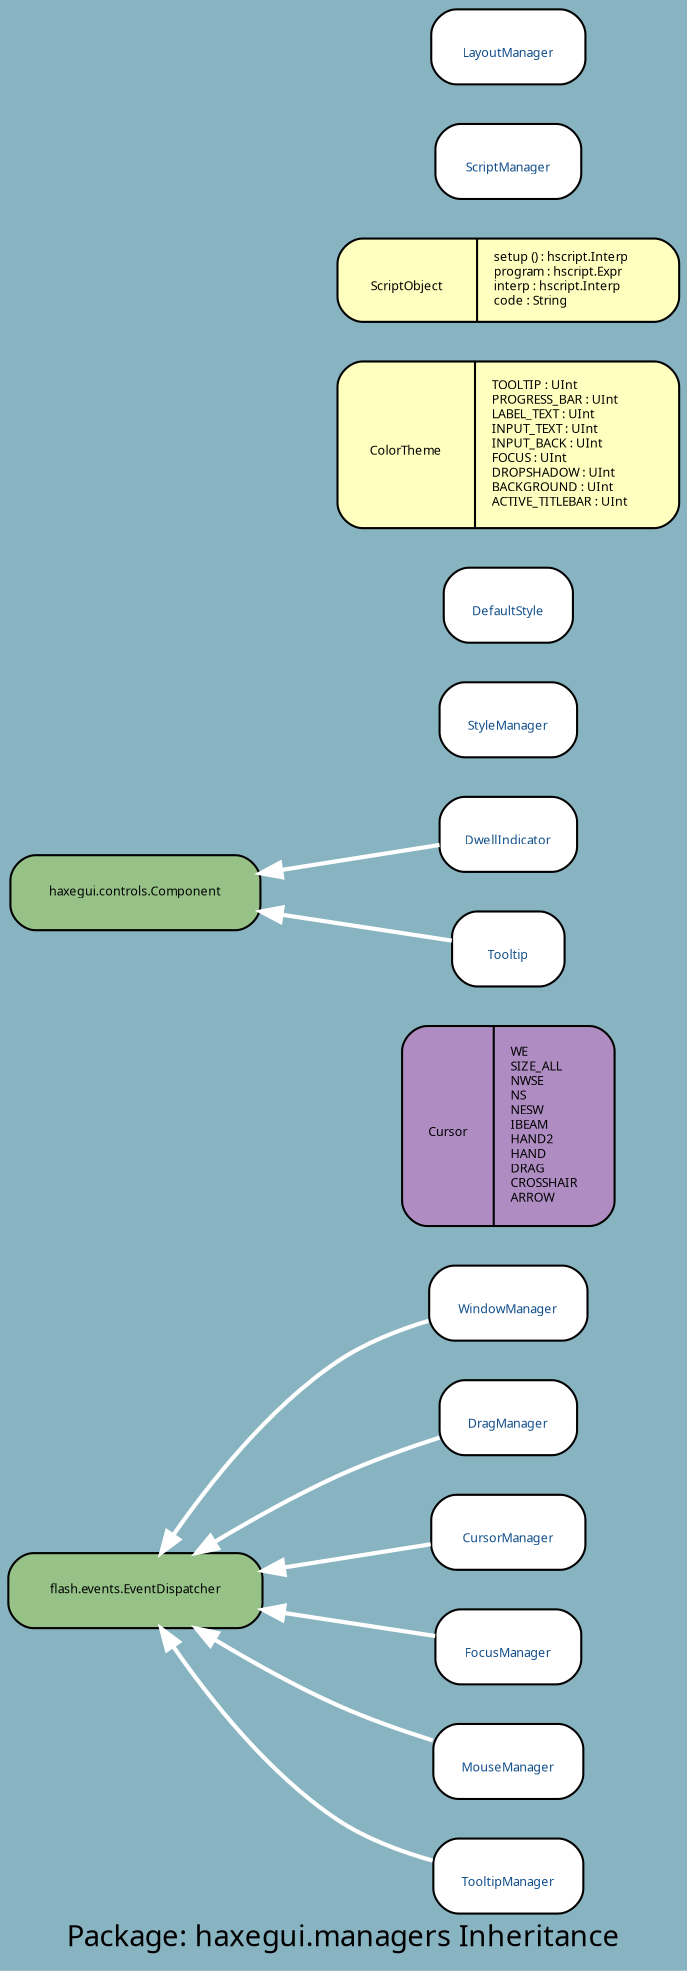 digraph uml {
	graph [label="Package: haxegui.managers Inheritance", ratio=compress, rankdir=RL, smoothing=avg_dist, overlap=compress, packMode="graph", labelloc=c, fontname="DejaVu Sans Condenesed", fontsize=14, bgcolor="#88B3C1", fontcolor=black];
	node [label="\N", style="rounded,filled", fillcolor="#96c288", fontcolor="#104E8B", fontname="FFF Harmony", fontsize=6, shape=record, color=black];
	edge [fontname=Sans, fontsize=8, minlen="1.2", color=black, fontcolor=black];
	graph [lp="163,12",
		bb="0,0,326,925"];
	"haxegui.managers.WindowManager" [label="{\nWindowManager}", fillcolor=white, URL="../types/haxegui/managers/WindowManager.html", tooltip="\nWindowManager", portPos=w, pos="243,313", rects="205,295,282,331", width="1.06", height="0.50"];
	"flash.events.EventDispatcher" [fontcolor=black, pos="62,178", rects="1,160,124,196", width="1.69", height="0.50"];
	"haxegui.managers.DragManager" [label="{\nDragManager}", fillcolor=white, URL="../types/haxegui/managers/DragManager.html", tooltip="\nDragManager", portPos=w, pos="243,259", rects="210,241,276,277", width="0.92", height="0.50"];
	"haxegui.managers.Cursor" [label="{\nCursor|WE\lSIZE_ALL\lNWSE\lNS\lNESW\lIBEAM\lHAND2\lHAND\lDRAG\lCROSSHAIR\lARROW\l}", fillcolor="#af8dc3", fontcolor=black, pos="243,397", rects="192,349,234,445 234,349,295,445", width="1.42", height="1.33"];
	"haxegui.managers.CursorManager" [label="{\nCursorManager}", fillcolor=white, URL="../types/haxegui/managers/CursorManager.html", tooltip="\nCursorManager", portPos=w, pos="243,205", rects="206,187,281,223", width="1.03", height="0.50"];
	"haxegui.managers.FocusManager" [label="{\nFocusManager}", fillcolor=white, URL="../types/haxegui/managers/FocusManager.html", tooltip="\nFocusManager", portPos=w, pos="243,151", rects="208,133,279,169", width="0.97", height="0.50"];
	"haxegui.managers.DwellIndicator" [label="{\nDwellIndicator}", fillcolor=white, URL="../types/haxegui/managers/DwellIndicator.html", tooltip="\nDwellIndicator", portPos=w, pos="243,535", rects="210,517,277,553", width="0.92", height="0.50"];
	"haxegui.controls.Component" [fontcolor=black, pos="62,508", rects="2,490,122,526", width="1.67", height="0.50"];
	"haxegui.managers.MouseManager" [label="{\nMouseManager}", fillcolor=white, URL="../types/haxegui/managers/MouseManager.html", tooltip="\nMouseManager", portPos=w, pos="243,97", rects="207,79,279,115", width="1.00", height="0.50"];
	"haxegui.managers.StyleManager" [label="{\nStyleManager}", fillcolor=white, URL="../types/haxegui/managers/StyleManager.html", tooltip="\nStyleManager", portPos=w, pos="243,589", rects="210,571,277,607", width="0.92", height="0.50"];
	"haxegui.managers.DefaultStyle" [label="{\nDefaultStyle}", fillcolor=white, URL="../types/haxegui/managers/DefaultStyle.html", tooltip="\nDefaultStyle", portPos=w, pos="243,643", rects="212,625,274,661", width="0.86", height="0.50"];
	"haxegui.managers.ColorTheme" [label="{\nColorTheme|TOOLTIP : UInt\lPROGRESS_BAR : UInt\lLABEL_TEXT : UInt\lINPUT_TEXT : UInt\lINPUT_BACK : UInt\lFOCUS : UInt\lDROPSH\
ADOW : UInt\lBACKGROUND : UInt\lACTIVE_TITLEBAR : UInt\l}", fillcolor="#ffffbf", fontcolor=black, pos="243,719", rects="161,679,221,759 221,679,326,759", width="2.28", height="1.11"];
	"haxegui.managers.ScriptObject" [label="{\nScriptObject|setup () : hscript.Interp\lprogram : hscript.Expr\linterp : hscript.Interp\lcode : String\l}", fillcolor="#ffffbf", fontcolor=black, pos="243,797", rects="161,777,224,817 224,777,325,817", width="2.28", height="0.56"];
	"haxegui.managers.ScriptManager" [label="{\nScriptManager}", fillcolor=white, URL="../types/haxegui/managers/ScriptManager.html", tooltip="\nScriptManager", portPos=w, pos="243,853", rects="208,835,279,871", width="0.97", height="0.50"];
	"haxegui.managers.Tooltip" [label="{\nTooltip}", fillcolor=white, URL="../types/haxegui/managers/Tooltip.html", tooltip="\nTooltip", portPos=w, pos="243,481", rects="216,463,270,499", width="0.75", height="0.50"];
	"haxegui.managers.TooltipManager" [label="{\nTooltipManager}", fillcolor=white, URL="../types/haxegui/managers/TooltipManager.html", tooltip="\nTooltipManager", portPos=w, pos="243,43", rects="207,25,279,61", width="1.00", height="0.50"];
	"haxegui.managers.LayoutManager" [label="{\nLayoutManager}", fillcolor=white, URL="../types/haxegui/managers/LayoutManager.html", tooltip="\nLayoutManager", portPos=w, pos="243,907", rects="206,889,280,925", width="1.03", height="0.50"];
	"haxegui.managers.WindowManager" -> "flash.events.EventDispatcher" [color=white, style=bold, arrowhead=normal, arrowsize="1.0", pos="e,74,196 205,306 190,301 173,295 160,286 126,265 97,229 80,204"];
	"haxegui.managers.DragManager" -> "flash.events.EventDispatcher" [color=white, style=bold, arrowhead=normal, arrowsize="1.0", pos="e,91,196 210,250 194,245 176,239 160,232 140,223 118,212 100,201"];
	"haxegui.managers.CursorManager" -> "flash.events.EventDispatcher" [color=white, style=bold, arrowhead=normal, arrowsize="1.0", pos="e,124,187 206,199 186,196 159,192 134,188"];
	"haxegui.managers.FocusManager" -> "flash.events.EventDispatcher" [color=white, style=bold, arrowhead=normal, arrowsize="1.0", pos="e,124,169 208,156 187,160 159,163 134,167"];
	"haxegui.managers.DwellIndicator" -> "haxegui.controls.Component" [color=white, style=bold, arrowhead=normal, arrowsize="1.0", pos="e,122,517 210,530 189,526 159,522 132,518"];
	"haxegui.managers.MouseManager" -> "flash.events.EventDispatcher" [color=white, style=bold, arrowhead=normal, arrowsize="1.0", pos="e,92,160 207,107 192,112 175,118 160,124 140,133 118,145 101,155"];
	"haxegui.managers.Tooltip" -> "haxegui.controls.Component" [color=white, style=bold, arrowhead=normal, arrowsize="1.0", pos="e,122,499 216,485 194,489 161,493 132,497"];
	"haxegui.managers.TooltipManager" -> "flash.events.EventDispatcher" [color=white, style=bold, arrowhead=normal, arrowsize="1.0", pos="e,74,160 207,50 191,55 174,61 160,70 126,92 97,127 80,152"];
}
